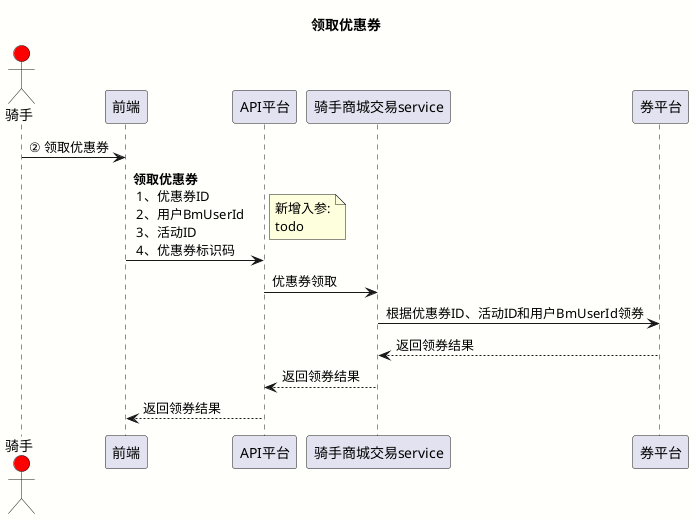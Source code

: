 @startuml
skinparam backgroundColor #FFFFFC
title 领取优惠券
actor 骑手 #red

骑手 -> 前端: ② 领取优惠券
前端 -> API平台 : <B>领取优惠券</B> \n 1、优惠券ID \n 2、用户BmUserId \n 3、活动ID \n 4、优惠券标识码
note right
新增入参:
todo
end note
API平台 -> 骑手商城交易service : 优惠券领取
骑手商城交易service -> 券平台 : 根据优惠券ID、活动ID和用户BmUserId领券
券平台 --> 骑手商城交易service : 返回领券结果
骑手商城交易service --> API平台 : 返回领券结果
API平台 --> 前端 : 返回领券结果
@enduml